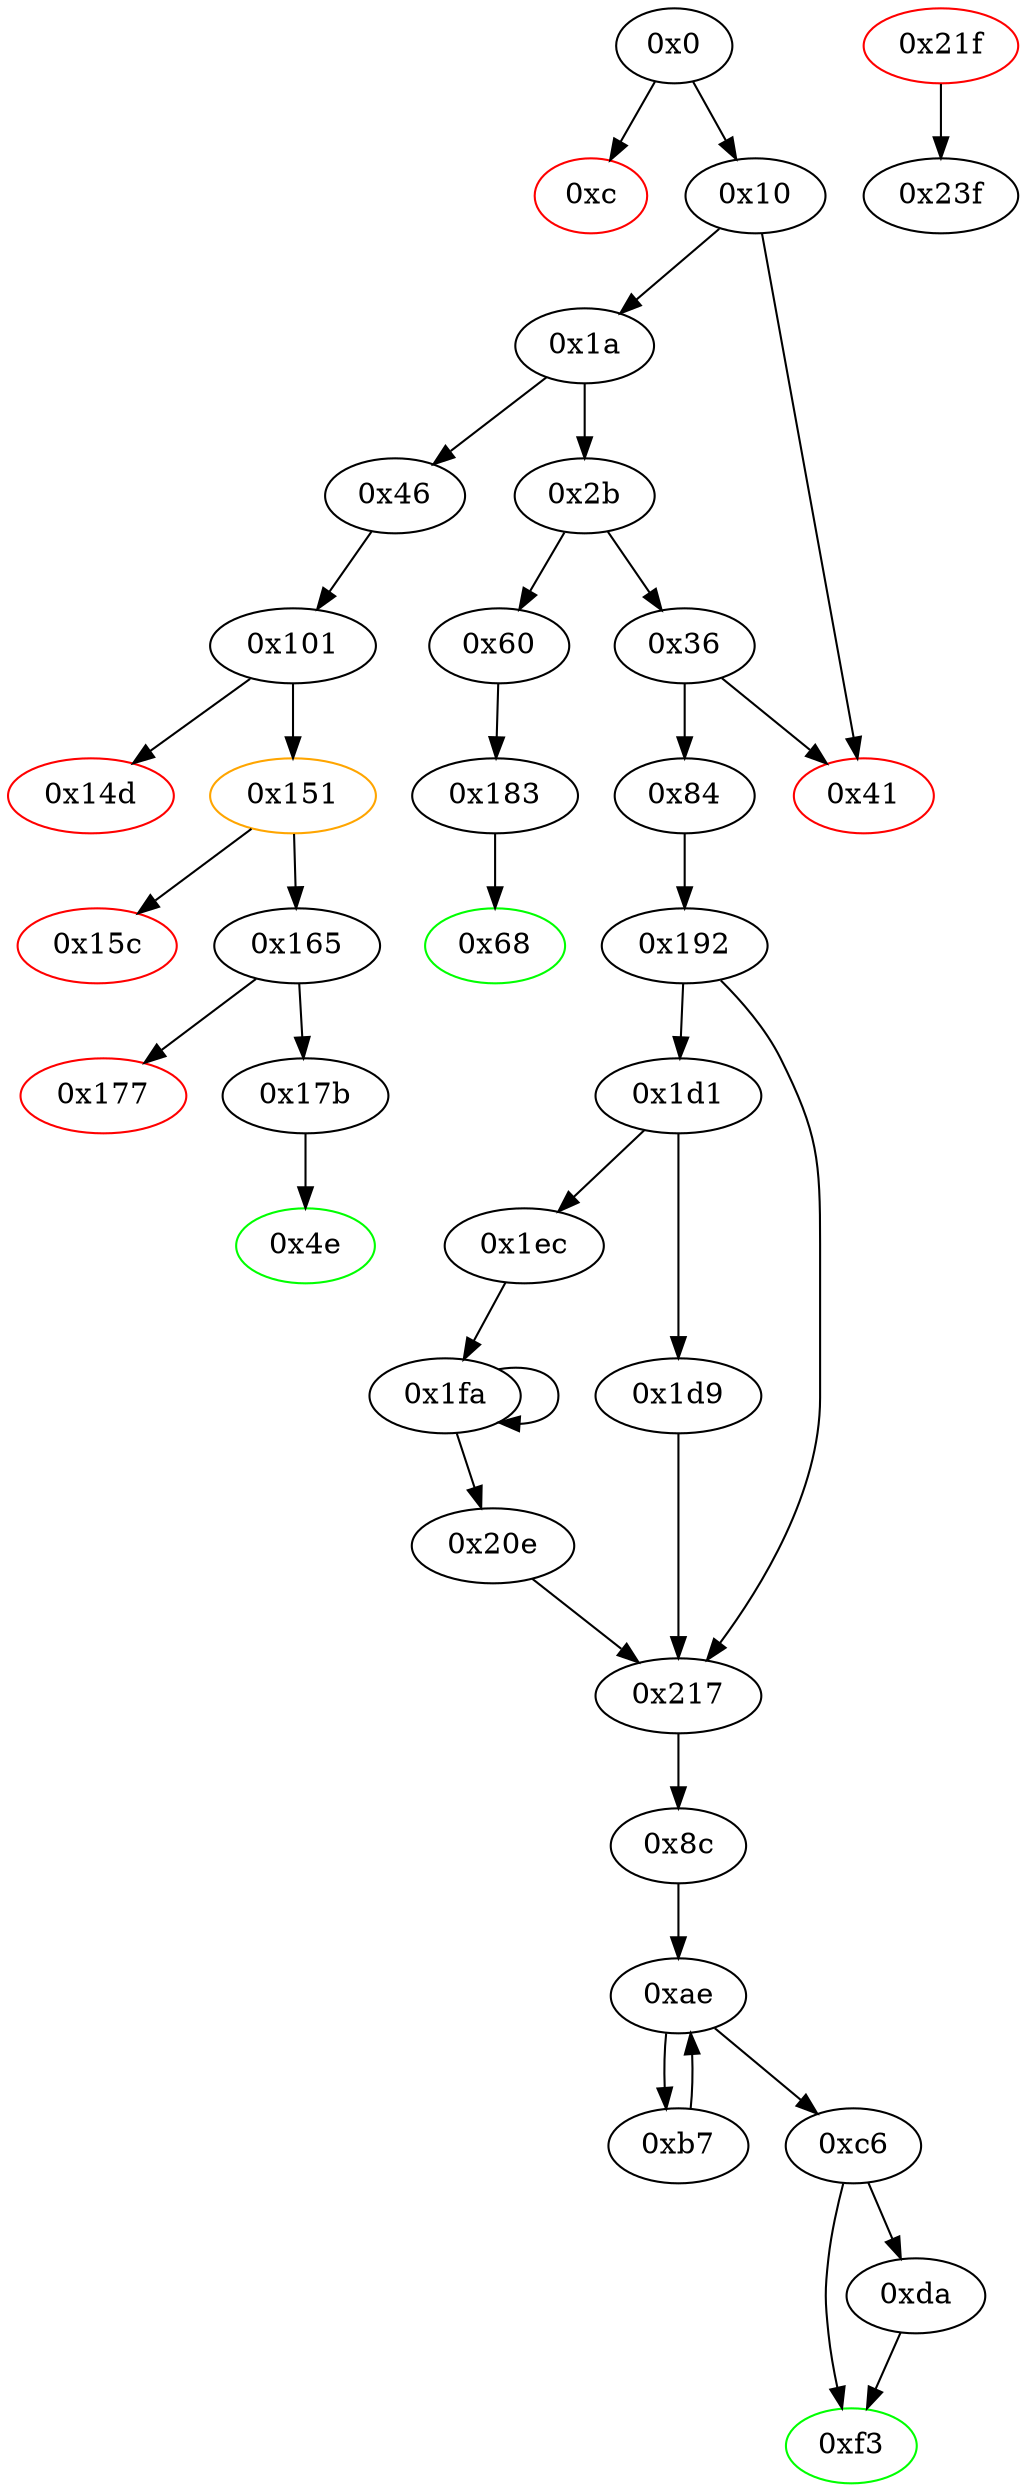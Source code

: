 digraph "" {
"0x0" [fillcolor=white, id="0x0", style=filled, tooltip="Block 0x0\n[0x0:0xb]\n---\nPredecessors: []\nSuccessors: [0xc, 0x10]\n---\n0x0 PUSH1 0x80\n0x2 PUSH1 0x40\n0x4 MSTORE\n0x5 CALLVALUE\n0x6 DUP1\n0x7 ISZERO\n0x8 PUSH2 0x10\n0xb JUMPI\n---\n0x0: V0 = 0x80\n0x2: V1 = 0x40\n0x4: M[0x40] = 0x80\n0x5: V2 = CALLVALUE\n0x7: V3 = ISZERO V2\n0x8: V4 = 0x10\n0xb: JUMPI 0x10 V3\n---\nEntry stack: []\nStack pops: 0\nStack additions: [V2]\nExit stack: [V2]\n\nDef sites:\n"];
"0x1ec" [fillcolor=white, id="0x1ec", style=filled, tooltip="Block 0x1ec\n[0x1ec:0x1f9]\n---\nPredecessors: [0x1d1]\nSuccessors: [0x1fa]\n---\n0x1ec JUMPDEST\n0x1ed DUP3\n0x1ee ADD\n0x1ef SWAP2\n0x1f0 SWAP1\n0x1f1 PUSH1 0x0\n0x1f3 MSTORE\n0x1f4 PUSH1 0x20\n0x1f6 PUSH1 0x0\n0x1f8 SHA3\n0x1f9 SWAP1\n---\n0x1ec: JUMPDEST \n0x1ee: V176 = ADD V163 V156\n0x1f1: V177 = 0x0\n0x1f3: M[0x0] = 0x1\n0x1f4: V178 = 0x20\n0x1f6: V179 = 0x0\n0x1f8: V180 = SHA3 0x0 0x20\n---\nEntry stack: [V13, 0x8c, V145, 0x1, V156, V163, 0x1, V156]\nStack pops: 3\nStack additions: [V176, V180, S2]\nExit stack: [V13, 0x8c, V145, 0x1, V156, V176, V180, V163]\n\nDef sites:\nV13: {0x1a.0x1f}\n0x8c: {0x84.0x85}\nV145: {0x192.0x19a}\n0x1: {0x192.0x193}\nV156: {0x192.0x1b1}\nV163: {0x192.0x1c8}\n0x1: {0x192.0x193}\nV156: {0x192.0x1b1}\n"];
"0x192" [fillcolor=white, id="0x192", style=filled, tooltip="Block 0x192\n[0x192:0x1d0]\n---\nPredecessors: [0x84]\nSuccessors: [0x1d1, 0x217]\n---\n0x192 JUMPDEST\n0x193 PUSH1 0x1\n0x195 DUP1\n0x196 SLOAD\n0x197 PUSH1 0x40\n0x199 DUP1\n0x19a MLOAD\n0x19b PUSH1 0x20\n0x19d PUSH1 0x2\n0x19f DUP5\n0x1a0 DUP7\n0x1a1 AND\n0x1a2 ISZERO\n0x1a3 PUSH2 0x100\n0x1a6 MUL\n0x1a7 PUSH1 0x0\n0x1a9 NOT\n0x1aa ADD\n0x1ab SWAP1\n0x1ac SWAP5\n0x1ad AND\n0x1ae SWAP4\n0x1af SWAP1\n0x1b0 SWAP4\n0x1b1 DIV\n0x1b2 PUSH1 0x1f\n0x1b4 DUP2\n0x1b5 ADD\n0x1b6 DUP5\n0x1b7 SWAP1\n0x1b8 DIV\n0x1b9 DUP5\n0x1ba MUL\n0x1bb DUP3\n0x1bc ADD\n0x1bd DUP5\n0x1be ADD\n0x1bf SWAP1\n0x1c0 SWAP3\n0x1c1 MSTORE\n0x1c2 DUP2\n0x1c3 DUP2\n0x1c4 MSTORE\n0x1c5 SWAP3\n0x1c6 SWAP2\n0x1c7 DUP4\n0x1c8 ADD\n0x1c9 DUP3\n0x1ca DUP3\n0x1cb DUP1\n0x1cc ISZERO\n0x1cd PUSH2 0x217\n0x1d0 JUMPI\n---\n0x192: JUMPDEST \n0x193: V142 = 0x1\n0x196: V143 = S[0x1]\n0x197: V144 = 0x40\n0x19a: V145 = M[0x40]\n0x19b: V146 = 0x20\n0x19d: V147 = 0x2\n0x1a1: V148 = AND 0x1 V143\n0x1a2: V149 = ISZERO V148\n0x1a3: V150 = 0x100\n0x1a6: V151 = MUL 0x100 V149\n0x1a7: V152 = 0x0\n0x1a9: V153 = NOT 0x0\n0x1aa: V154 = ADD 0xffffffffffffffffffffffffffffffffffffffffffffffffffffffffffffffff V151\n0x1ad: V155 = AND V143 V154\n0x1b1: V156 = DIV V155 0x2\n0x1b2: V157 = 0x1f\n0x1b5: V158 = ADD V156 0x1f\n0x1b8: V159 = DIV V158 0x20\n0x1ba: V160 = MUL 0x20 V159\n0x1bc: V161 = ADD V145 V160\n0x1be: V162 = ADD 0x20 V161\n0x1c1: M[0x40] = V162\n0x1c4: M[V145] = V156\n0x1c8: V163 = ADD V145 0x20\n0x1cc: V164 = ISZERO V156\n0x1cd: V165 = 0x217\n0x1d0: JUMPI 0x217 V164\n---\nEntry stack: [V13, 0x8c]\nStack pops: 0\nStack additions: [V145, 0x1, V156, V163, 0x1, V156]\nExit stack: [V13, 0x8c, V145, 0x1, V156, V163, 0x1, V156]\n\nDef sites:\nV13: {0x1a.0x1f}\n0x8c: {0x84.0x85}\n"];
"0x23f" [fillcolor=white, id="0x23f", style=filled, tooltip="Block 0x23f\n[0x23f:0x262]\n---\nPredecessors: [0x21f]\nSuccessors: []\n---\n0x23f DUP2\n0x240 MISSING 0xdd\n0x241 MISSING 0xbd\n0x242 PUSH32 0x751d6272b3670029\n---\n0x240: MISSING 0xdd\n0x241: MISSING 0xbd\n0x242: V196 = 0x751d6272b3670029\n---\nEntry stack: []\nStack pops: 3\nStack additions: [0x751d6272b3670029]\nExit stack: []\n\nDef sites:\n"];
"0x15c" [color=red, fillcolor=white, id="0x15c", style=filled, tooltip="Block 0x15c\n[0x15c:0x164]\n---\nPredecessors: [0x151]\nSuccessors: []\n---\n0x15c RETURNDATASIZE\n0x15d PUSH1 0x0\n0x15f DUP1\n0x160 RETURNDATACOPY\n0x161 RETURNDATASIZE\n0x162 PUSH1 0x0\n0x164 REVERT\n---\n0x15c: V121 = RETURNDATASIZE\n0x15d: V122 = 0x0\n0x160: RETURNDATACOPY 0x0 0x0 V121\n0x161: V123 = RETURNDATASIZE\n0x162: V124 = 0x0\n0x164: REVERT 0x0 V123\n---\nEntry stack: [V13, 0x4e, 0x0, V104, V104, 0x70a08231, V107, V118]\nStack pops: 0\nStack additions: []\nExit stack: [V13, 0x4e, 0x0, V104, V104, 0x70a08231, V107, V118]\n\nDef sites:\nV13: {0x1a.0x1f}\n0x4e: {0x46.0x47}\n0x0: {0x101.0x102}\nV104: {0x101.0x129}\nV104: {0x101.0x129}\n0x70a08231: {0x101.0x12d}\nV107: {0x101.0x137}\nV118: {0x151.0x155}\n"];
"0x21f" [color=red, fillcolor=white, id="0x21f", style=filled, tooltip="Block 0x21f\n[0x21f:0x23e]\n---\nPredecessors: []\nSuccessors: [0x23f]\n---\n0x21f INVALID\n0x220 LOG1\n0x221 PUSH6 0x627a7a723058\n0x228 SHA3\n0x229 MISSING 0x1e\n0x22a DUP10\n0x22b RETURN\n0x22c MISSING 0x49\n0x22d PUSH11 0xcdc56075b83653dd35f625\n0x239 MISSING 0xf7\n0x23a MISSING 0x48\n0x23b PUSH2 0xfd82\n0x23e JUMPI\n---\n0x21f: INVALID \n0x220: LOG S0 S1 S2\n0x221: V192 = 0x627a7a723058\n0x228: V193 = SHA3 0x627a7a723058 S3\n0x229: MISSING 0x1e\n0x22b: RETURN S9 S0\n0x22c: MISSING 0x49\n0x22d: V194 = 0xcdc56075b83653dd35f625\n0x239: MISSING 0xf7\n0x23a: MISSING 0x48\n0x23b: V195 = 0xfd82\n0x23e: THROWI S0\n---\nEntry stack: []\nStack pops: 0\nStack additions: [V193, S1, S2, S3, S4, S5, S6, S7, S8, S9, 0xcdc56075b83653dd35f625]\nExit stack: []\n\nDef sites:\n"];
"0xf3" [color=green, fillcolor=white, id="0xf3", style=filled, tooltip="Block 0xf3\n[0xf3:0x100]\n---\nPredecessors: [0xc6, 0xda]\nSuccessors: []\n---\n0xf3 JUMPDEST\n0xf4 POP\n0xf5 SWAP3\n0xf6 POP\n0xf7 POP\n0xf8 POP\n0xf9 PUSH1 0x40\n0xfb MLOAD\n0xfc DUP1\n0xfd SWAP2\n0xfe SUB\n0xff SWAP1\n0x100 RETURN\n---\n0xf3: JUMPDEST \n0xf9: V83 = 0x40\n0xfb: V84 = M[0x40]\n0xfe: V85 = SUB S1 V84\n0x100: RETURN V84 V85\n---\nEntry stack: [V13, 0x8c, V145, V49, V49, S1, V68]\nStack pops: 5\nStack additions: []\nExit stack: [V13, 0x8c]\n\nDef sites:\nV13: {0x1a.0x1f}\n0x8c: {0x84.0x85}\nV145: {0x192.0x19a}\nV49: {0x8c.0x90}\nV49: {0x8c.0x90}\nS1: {0xda.0xf0, 0xc6.0xcf}\nV68: {0xc6.0xd3}\n"];
"0xc" [color=red, fillcolor=white, id="0xc", style=filled, tooltip="Block 0xc\n[0xc:0xf]\n---\nPredecessors: [0x0]\nSuccessors: []\n---\n0xc PUSH1 0x0\n0xe DUP1\n0xf REVERT\n---\n0xc: V5 = 0x0\n0xf: REVERT 0x0 0x0\n---\nEntry stack: [V2]\nStack pops: 0\nStack additions: []\nExit stack: [V2]\n\nDef sites:\nV2: {0x0.0x5}\n"];
"0x1d9" [fillcolor=white, id="0x1d9", style=filled, tooltip="Block 0x1d9\n[0x1d9:0x1eb]\n---\nPredecessors: [0x1d1]\nSuccessors: [0x217]\n---\n0x1d9 PUSH2 0x100\n0x1dc DUP1\n0x1dd DUP4\n0x1de SLOAD\n0x1df DIV\n0x1e0 MUL\n0x1e1 DUP4\n0x1e2 MSTORE\n0x1e3 SWAP2\n0x1e4 PUSH1 0x20\n0x1e6 ADD\n0x1e7 SWAP2\n0x1e8 PUSH2 0x217\n0x1eb JUMP\n---\n0x1d9: V169 = 0x100\n0x1de: V170 = S[0x1]\n0x1df: V171 = DIV V170 0x100\n0x1e0: V172 = MUL V171 0x100\n0x1e2: M[V163] = V172\n0x1e4: V173 = 0x20\n0x1e6: V174 = ADD 0x20 V163\n0x1e8: V175 = 0x217\n0x1eb: JUMP 0x217\n---\nEntry stack: [V13, 0x8c, V145, 0x1, V156, V163, 0x1, V156]\nStack pops: 3\nStack additions: [V174, S1, S0]\nExit stack: [V13, 0x8c, V145, 0x1, V156, V174, 0x1, V156]\n\nDef sites:\nV13: {0x1a.0x1f}\n0x8c: {0x84.0x85}\nV145: {0x192.0x19a}\n0x1: {0x192.0x193}\nV156: {0x192.0x1b1}\nV163: {0x192.0x1c8}\n0x1: {0x192.0x193}\nV156: {0x192.0x1b1}\n"];
"0xb7" [fillcolor=white, id="0xb7", style=filled, tooltip="Block 0xb7\n[0xb7:0xc5]\n---\nPredecessors: [0xae]\nSuccessors: [0xae]\n---\n0xb7 DUP2\n0xb8 DUP2\n0xb9 ADD\n0xba MLOAD\n0xbb DUP4\n0xbc DUP3\n0xbd ADD\n0xbe MSTORE\n0xbf PUSH1 0x20\n0xc1 ADD\n0xc2 PUSH2 0xae\n0xc5 JUMP\n---\n0xb9: V60 = ADD S0 V55\n0xba: V61 = M[V60]\n0xbd: V62 = ADD S0 V54\n0xbe: M[V62] = V61\n0xbf: V63 = 0x20\n0xc1: V64 = ADD 0x20 S0\n0xc2: V65 = 0xae\n0xc5: JUMP 0xae\n---\nEntry stack: [V13, 0x8c, V145, V49, V49, V54, V55, V53, V53, V54, V55, S0]\nStack pops: 3\nStack additions: [S2, S1, V64]\nExit stack: [V13, 0x8c, V145, V49, V49, V54, V55, V53, V53, V54, V55, V64]\n\nDef sites:\nV13: {0x1a.0x1f}\n0x8c: {0x84.0x85}\nV145: {0x192.0x19a}\nV49: {0x8c.0x90}\nV49: {0x8c.0x90}\nV54: {0x8c.0xa4}\nV55: {0x8c.0xa7}\nV53: {0x8c.0x9d}\nV53: {0x8c.0x9d}\nV54: {0x8c.0xa4}\nV55: {0x8c.0xa7}\nS0: {0x8c.0xac, 0xb7.0xc1}\n"];
"0x1a" [fillcolor=white, id="0x1a", style=filled, tooltip="Block 0x1a\n[0x1a:0x2a]\n---\nPredecessors: [0x10]\nSuccessors: [0x2b, 0x46]\n---\n0x1a PUSH1 0x0\n0x1c CALLDATALOAD\n0x1d PUSH1 0xe0\n0x1f SHR\n0x20 DUP1\n0x21 PUSH4 0x12065fe0\n0x26 EQ\n0x27 PUSH2 0x46\n0x2a JUMPI\n---\n0x1a: V10 = 0x0\n0x1c: V11 = CALLDATALOAD 0x0\n0x1d: V12 = 0xe0\n0x1f: V13 = SHR 0xe0 V11\n0x21: V14 = 0x12065fe0\n0x26: V15 = EQ 0x12065fe0 V13\n0x27: V16 = 0x46\n0x2a: JUMPI 0x46 V15\n---\nEntry stack: []\nStack pops: 0\nStack additions: [V13]\nExit stack: [V13]\n\nDef sites:\n"];
"0xc6" [fillcolor=white, id="0xc6", style=filled, tooltip="Block 0xc6\n[0xc6:0xd9]\n---\nPredecessors: [0xae]\nSuccessors: [0xda, 0xf3]\n---\n0xc6 JUMPDEST\n0xc7 POP\n0xc8 POP\n0xc9 POP\n0xca POP\n0xcb SWAP1\n0xcc POP\n0xcd SWAP1\n0xce DUP2\n0xcf ADD\n0xd0 SWAP1\n0xd1 PUSH1 0x1f\n0xd3 AND\n0xd4 DUP1\n0xd5 ISZERO\n0xd6 PUSH2 0xf3\n0xd9 JUMPI\n---\n0xc6: JUMPDEST \n0xcf: V66 = ADD V53 V54\n0xd1: V67 = 0x1f\n0xd3: V68 = AND 0x1f V53\n0xd5: V69 = ISZERO V68\n0xd6: V70 = 0xf3\n0xd9: JUMPI 0xf3 V69\n---\nEntry stack: [V13, 0x8c, V145, V49, V49, V54, V55, V53, V53, V54, V55, S0]\nStack pops: 7\nStack additions: [V66, V68]\nExit stack: [V13, 0x8c, V145, V49, V49, V66, V68]\n\nDef sites:\nV13: {0x1a.0x1f}\n0x8c: {0x84.0x85}\nV145: {0x192.0x19a}\nV49: {0x8c.0x90}\nV49: {0x8c.0x90}\nV54: {0x8c.0xa4}\nV55: {0x8c.0xa7}\nV53: {0x8c.0x9d}\nV53: {0x8c.0x9d}\nV54: {0x8c.0xa4}\nV55: {0x8c.0xa7}\nS0: {0x8c.0xac, 0xb7.0xc1}\n"];
"0x1fa" [fillcolor=white, id="0x1fa", style=filled, tooltip="Block 0x1fa\n[0x1fa:0x20d]\n---\nPredecessors: [0x1ec, 0x1fa]\nSuccessors: [0x1fa, 0x20e]\n---\n0x1fa JUMPDEST\n0x1fb DUP2\n0x1fc SLOAD\n0x1fd DUP2\n0x1fe MSTORE\n0x1ff SWAP1\n0x200 PUSH1 0x1\n0x202 ADD\n0x203 SWAP1\n0x204 PUSH1 0x20\n0x206 ADD\n0x207 DUP1\n0x208 DUP4\n0x209 GT\n0x20a PUSH2 0x1fa\n0x20d JUMPI\n---\n0x1fa: JUMPDEST \n0x1fc: V181 = S[S1]\n0x1fe: M[S0] = V181\n0x200: V182 = 0x1\n0x202: V183 = ADD 0x1 S1\n0x204: V184 = 0x20\n0x206: V185 = ADD 0x20 S0\n0x209: V186 = GT V176 V185\n0x20a: V187 = 0x1fa\n0x20d: JUMPI 0x1fa V186\n---\nEntry stack: [V13, 0x8c, V145, 0x1, V156, V176, S1, S0]\nStack pops: 3\nStack additions: [S2, V183, V185]\nExit stack: [V13, 0x8c, V145, 0x1, V156, V176, V183, V185]\n\nDef sites:\nV13: {0x1a.0x1f}\n0x8c: {0x84.0x85}\nV145: {0x192.0x19a}\n0x1: {0x192.0x193}\nV156: {0x192.0x1b1}\nV176: {0x1ec.0x1ee}\nS1: {0x1fa.0x202, 0x1ec.0x1f8}\nS0: {0x1fa.0x206, 0x192.0x1c8}\n"];
"0x177" [color=red, fillcolor=white, id="0x177", style=filled, tooltip="Block 0x177\n[0x177:0x17a]\n---\nPredecessors: [0x165]\nSuccessors: []\n---\n0x177 PUSH1 0x0\n0x179 DUP1\n0x17a REVERT\n---\n0x177: V132 = 0x0\n0x17a: REVERT 0x0 0x0\n---\nEntry stack: [V13, 0x4e, 0x0, V104, V126, V127]\nStack pops: 0\nStack additions: []\nExit stack: [V13, 0x4e, 0x0, V104, V126, V127]\n\nDef sites:\nV13: {0x1a.0x1f}\n0x4e: {0x46.0x47}\n0x0: {0x101.0x102}\nV104: {0x101.0x129}\nV126: {0x165.0x16c}\nV127: {0x165.0x16d}\n"];
"0x17b" [fillcolor=white, id="0x17b", style=filled, tooltip="Block 0x17b\n[0x17b:0x182]\n---\nPredecessors: [0x165]\nSuccessors: [0x4e]\n---\n0x17b JUMPDEST\n0x17c POP\n0x17d MLOAD\n0x17e SWAP2\n0x17f POP\n0x180 POP\n0x181 SWAP1\n0x182 JUMP\n---\n0x17b: JUMPDEST \n0x17d: V133 = M[V126]\n0x182: JUMP 0x4e\n---\nEntry stack: [V13, 0x4e, 0x0, V104, V126, V127]\nStack pops: 5\nStack additions: [V133]\nExit stack: [V13, V133]\n\nDef sites:\nV13: {0x1a.0x1f}\n0x4e: {0x46.0x47}\n0x0: {0x101.0x102}\nV104: {0x101.0x129}\nV126: {0x165.0x16c}\nV127: {0x165.0x16d}\n"];
"0x8c" [fillcolor=white, id="0x8c", style=filled, tooltip="Block 0x8c\n[0x8c:0xad]\n---\nPredecessors: [0x217]\nSuccessors: [0xae]\n---\n0x8c JUMPDEST\n0x8d PUSH1 0x40\n0x8f DUP1\n0x90 MLOAD\n0x91 PUSH1 0x20\n0x93 DUP1\n0x94 DUP3\n0x95 MSTORE\n0x96 DUP4\n0x97 MLOAD\n0x98 DUP2\n0x99 DUP4\n0x9a ADD\n0x9b MSTORE\n0x9c DUP4\n0x9d MLOAD\n0x9e SWAP2\n0x9f SWAP3\n0xa0 DUP4\n0xa1 SWAP3\n0xa2 SWAP1\n0xa3 DUP4\n0xa4 ADD\n0xa5 SWAP2\n0xa6 DUP6\n0xa7 ADD\n0xa8 SWAP1\n0xa9 DUP1\n0xaa DUP4\n0xab DUP4\n0xac PUSH1 0x0\n---\n0x8c: JUMPDEST \n0x8d: V48 = 0x40\n0x90: V49 = M[0x40]\n0x91: V50 = 0x20\n0x95: M[V49] = 0x20\n0x97: V51 = M[V145]\n0x9a: V52 = ADD V49 0x20\n0x9b: M[V52] = V51\n0x9d: V53 = M[V145]\n0xa4: V54 = ADD V49 0x40\n0xa7: V55 = ADD V145 0x20\n0xac: V56 = 0x0\n---\nEntry stack: [V13, 0x8c, V145]\nStack pops: 1\nStack additions: [S0, V49, V49, V54, V55, V53, V53, V54, V55, 0x0]\nExit stack: [V13, 0x8c, V145, V49, V49, V54, V55, V53, V53, V54, V55, 0x0]\n\nDef sites:\nV13: {0x1a.0x1f}\n0x8c: {0x84.0x85}\nV145: {0x192.0x19a}\n"];
"0x4e" [color=green, fillcolor=white, id="0x4e", style=filled, tooltip="Block 0x4e\n[0x4e:0x5f]\n---\nPredecessors: [0x17b]\nSuccessors: []\n---\n0x4e JUMPDEST\n0x4f PUSH1 0x40\n0x51 DUP1\n0x52 MLOAD\n0x53 SWAP2\n0x54 DUP3\n0x55 MSTORE\n0x56 MLOAD\n0x57 SWAP1\n0x58 DUP2\n0x59 SWAP1\n0x5a SUB\n0x5b PUSH1 0x20\n0x5d ADD\n0x5e SWAP1\n0x5f RETURN\n---\n0x4e: JUMPDEST \n0x4f: V26 = 0x40\n0x52: V27 = M[0x40]\n0x55: M[V27] = V133\n0x56: V28 = M[0x40]\n0x5a: V29 = SUB V27 V28\n0x5b: V30 = 0x20\n0x5d: V31 = ADD 0x20 V29\n0x5f: RETURN V28 V31\n---\nEntry stack: [V13, V133]\nStack pops: 1\nStack additions: []\nExit stack: [V13]\n\nDef sites:\nV13: {0x1a.0x1f}\nV133: {0x17b.0x17d}\n"];
"0xda" [fillcolor=white, id="0xda", style=filled, tooltip="Block 0xda\n[0xda:0xf2]\n---\nPredecessors: [0xc6]\nSuccessors: [0xf3]\n---\n0xda DUP1\n0xdb DUP3\n0xdc SUB\n0xdd DUP1\n0xde MLOAD\n0xdf PUSH1 0x1\n0xe1 DUP4\n0xe2 PUSH1 0x20\n0xe4 SUB\n0xe5 PUSH2 0x100\n0xe8 EXP\n0xe9 SUB\n0xea NOT\n0xeb AND\n0xec DUP2\n0xed MSTORE\n0xee PUSH1 0x20\n0xf0 ADD\n0xf1 SWAP2\n0xf2 POP\n---\n0xdc: V71 = SUB V66 V68\n0xde: V72 = M[V71]\n0xdf: V73 = 0x1\n0xe2: V74 = 0x20\n0xe4: V75 = SUB 0x20 V68\n0xe5: V76 = 0x100\n0xe8: V77 = EXP 0x100 V75\n0xe9: V78 = SUB V77 0x1\n0xea: V79 = NOT V78\n0xeb: V80 = AND V79 V72\n0xed: M[V71] = V80\n0xee: V81 = 0x20\n0xf0: V82 = ADD 0x20 V71\n---\nEntry stack: [V13, 0x8c, V145, V49, V49, V66, V68]\nStack pops: 2\nStack additions: [V82, S0]\nExit stack: [V13, 0x8c, V145, V49, V49, V82, V68]\n\nDef sites:\nV13: {0x1a.0x1f}\n0x8c: {0x84.0x85}\nV145: {0x192.0x19a}\nV49: {0x8c.0x90}\nV49: {0x8c.0x90}\nV66: {0xc6.0xcf}\nV68: {0xc6.0xd3}\n"];
"0x10" [fillcolor=white, id="0x10", style=filled, tooltip="Block 0x10\n[0x10:0x19]\n---\nPredecessors: [0x0]\nSuccessors: [0x1a, 0x41]\n---\n0x10 JUMPDEST\n0x11 POP\n0x12 PUSH1 0x4\n0x14 CALLDATASIZE\n0x15 LT\n0x16 PUSH2 0x41\n0x19 JUMPI\n---\n0x10: JUMPDEST \n0x12: V6 = 0x4\n0x14: V7 = CALLDATASIZE\n0x15: V8 = LT V7 0x4\n0x16: V9 = 0x41\n0x19: JUMPI 0x41 V8\n---\nEntry stack: [V2]\nStack pops: 1\nStack additions: []\nExit stack: []\n\nDef sites:\nV2: {0x0.0x5}\n"];
"0xae" [fillcolor=white, id="0xae", style=filled, tooltip="Block 0xae\n[0xae:0xb6]\n---\nPredecessors: [0x8c, 0xb7]\nSuccessors: [0xb7, 0xc6]\n---\n0xae JUMPDEST\n0xaf DUP4\n0xb0 DUP2\n0xb1 LT\n0xb2 ISZERO\n0xb3 PUSH2 0xc6\n0xb6 JUMPI\n---\n0xae: JUMPDEST \n0xb1: V57 = LT S0 V53\n0xb2: V58 = ISZERO V57\n0xb3: V59 = 0xc6\n0xb6: JUMPI 0xc6 V58\n---\nEntry stack: [V13, 0x8c, V145, V49, V49, V54, V55, V53, V53, V54, V55, S0]\nStack pops: 4\nStack additions: [S3, S2, S1, S0]\nExit stack: [V13, 0x8c, V145, V49, V49, V54, V55, V53, V53, V54, V55, S0]\n\nDef sites:\nV13: {0x1a.0x1f}\n0x8c: {0x84.0x85}\nV145: {0x192.0x19a}\nV49: {0x8c.0x90}\nV49: {0x8c.0x90}\nV54: {0x8c.0xa4}\nV55: {0x8c.0xa7}\nV53: {0x8c.0x9d}\nV53: {0x8c.0x9d}\nV54: {0x8c.0xa4}\nV55: {0x8c.0xa7}\nS0: {0x8c.0xac, 0xb7.0xc1}\n"];
"0x68" [color=green, fillcolor=white, id="0x68", style=filled, tooltip="Block 0x68\n[0x68:0x83]\n---\nPredecessors: [0x183]\nSuccessors: []\n---\n0x68 JUMPDEST\n0x69 PUSH1 0x40\n0x6b DUP1\n0x6c MLOAD\n0x6d PUSH1 0x1\n0x6f PUSH1 0x1\n0x71 PUSH1 0xa0\n0x73 SHL\n0x74 SUB\n0x75 SWAP1\n0x76 SWAP3\n0x77 AND\n0x78 DUP3\n0x79 MSTORE\n0x7a MLOAD\n0x7b SWAP1\n0x7c DUP2\n0x7d SWAP1\n0x7e SUB\n0x7f PUSH1 0x20\n0x81 ADD\n0x82 SWAP1\n0x83 RETURN\n---\n0x68: JUMPDEST \n0x69: V34 = 0x40\n0x6c: V35 = M[0x40]\n0x6d: V36 = 0x1\n0x6f: V37 = 0x1\n0x71: V38 = 0xa0\n0x73: V39 = SHL 0xa0 0x1\n0x74: V40 = SUB 0x10000000000000000000000000000000000000000 0x1\n0x77: V41 = AND V141 0xffffffffffffffffffffffffffffffffffffffff\n0x79: M[V35] = V41\n0x7a: V42 = M[0x40]\n0x7e: V43 = SUB V35 V42\n0x7f: V44 = 0x20\n0x81: V45 = ADD 0x20 V43\n0x83: RETURN V42 V45\n---\nEntry stack: [V13, 0x68, V141]\nStack pops: 1\nStack additions: []\nExit stack: [V13, 0x68]\n\nDef sites:\nV13: {0x1a.0x1f}\n0x68: {0x60.0x61}\nV141: {0x183.0x18f}\n"];
"0x1d1" [fillcolor=white, id="0x1d1", style=filled, tooltip="Block 0x1d1\n[0x1d1:0x1d8]\n---\nPredecessors: [0x192]\nSuccessors: [0x1d9, 0x1ec]\n---\n0x1d1 DUP1\n0x1d2 PUSH1 0x1f\n0x1d4 LT\n0x1d5 PUSH2 0x1ec\n0x1d8 JUMPI\n---\n0x1d2: V166 = 0x1f\n0x1d4: V167 = LT 0x1f V156\n0x1d5: V168 = 0x1ec\n0x1d8: JUMPI 0x1ec V167\n---\nEntry stack: [V13, 0x8c, V145, 0x1, V156, V163, 0x1, V156]\nStack pops: 1\nStack additions: [S0]\nExit stack: [V13, 0x8c, V145, 0x1, V156, V163, 0x1, V156]\n\nDef sites:\nV13: {0x1a.0x1f}\n0x8c: {0x84.0x85}\nV145: {0x192.0x19a}\n0x1: {0x192.0x193}\nV156: {0x192.0x1b1}\nV163: {0x192.0x1c8}\n0x1: {0x192.0x193}\nV156: {0x192.0x1b1}\n"];
"0x165" [fillcolor=white, id="0x165", style=filled, tooltip="Block 0x165\n[0x165:0x176]\n---\nPredecessors: [0x151]\nSuccessors: [0x177, 0x17b]\n---\n0x165 JUMPDEST\n0x166 POP\n0x167 POP\n0x168 POP\n0x169 POP\n0x16a PUSH1 0x40\n0x16c MLOAD\n0x16d RETURNDATASIZE\n0x16e PUSH1 0x20\n0x170 DUP2\n0x171 LT\n0x172 ISZERO\n0x173 PUSH2 0x17b\n0x176 JUMPI\n---\n0x165: JUMPDEST \n0x16a: V125 = 0x40\n0x16c: V126 = M[0x40]\n0x16d: V127 = RETURNDATASIZE\n0x16e: V128 = 0x20\n0x171: V129 = LT V127 0x20\n0x172: V130 = ISZERO V129\n0x173: V131 = 0x17b\n0x176: JUMPI 0x17b V130\n---\nEntry stack: [V13, 0x4e, 0x0, V104, V104, 0x70a08231, V107, V118]\nStack pops: 4\nStack additions: [V126, V127]\nExit stack: [V13, 0x4e, 0x0, V104, V126, V127]\n\nDef sites:\nV13: {0x1a.0x1f}\n0x4e: {0x46.0x47}\n0x0: {0x101.0x102}\nV104: {0x101.0x129}\nV104: {0x101.0x129}\n0x70a08231: {0x101.0x12d}\nV107: {0x101.0x137}\nV118: {0x151.0x155}\n"];
"0x2b" [fillcolor=white, id="0x2b", style=filled, tooltip="Block 0x2b\n[0x2b:0x35]\n---\nPredecessors: [0x1a]\nSuccessors: [0x36, 0x60]\n---\n0x2b DUP1\n0x2c PUSH4 0x6e32a795\n0x31 EQ\n0x32 PUSH2 0x60\n0x35 JUMPI\n---\n0x2c: V17 = 0x6e32a795\n0x31: V18 = EQ 0x6e32a795 V13\n0x32: V19 = 0x60\n0x35: JUMPI 0x60 V18\n---\nEntry stack: [V13]\nStack pops: 1\nStack additions: [S0]\nExit stack: [V13]\n\nDef sites:\nV13: {0x1a.0x1f}\n"];
"0x41" [color=red, fillcolor=white, id="0x41", style=filled, tooltip="Block 0x41\n[0x41:0x45]\n---\nPredecessors: [0x10, 0x36]\nSuccessors: []\n---\n0x41 JUMPDEST\n0x42 PUSH1 0x0\n0x44 DUP1\n0x45 REVERT\n---\n0x41: JUMPDEST \n0x42: V23 = 0x0\n0x45: REVERT 0x0 0x0\n---\nEntry stack: [V13]\nStack pops: 0\nStack additions: []\nExit stack: [V13]\n\nDef sites:\nV13: {0x1a.0x1f}\n"];
"0x14d" [color=red, fillcolor=white, id="0x14d", style=filled, tooltip="Block 0x14d\n[0x14d:0x150]\n---\nPredecessors: [0x101]\nSuccessors: []\n---\n0x14d PUSH1 0x0\n0x14f DUP1\n0x150 REVERT\n---\n0x14d: V115 = 0x0\n0x150: REVERT 0x0 0x0\n---\nEntry stack: [V13, 0x4e, 0x0, V104, V104, 0x70a08231, V107, 0x20, V98, V110, V98, V104, V112]\nStack pops: 0\nStack additions: []\nExit stack: [V13, 0x4e, 0x0, V104, V104, 0x70a08231, V107, 0x20, V98, V110, V98, V104, V112]\n\nDef sites:\nV13: {0x1a.0x1f}\n0x4e: {0x46.0x47}\n0x0: {0x101.0x102}\nV104: {0x101.0x129}\nV104: {0x101.0x129}\n0x70a08231: {0x101.0x12d}\nV107: {0x101.0x137}\n0x20: {0x101.0x139}\nV98: {0x101.0x11e}\nV110: {0x101.0x141}\nV98: {0x101.0x11e}\nV104: {0x101.0x129}\nV112: {0x101.0x146}\n"];
"0x46" [fillcolor=white, id="0x46", style=filled, tooltip="Block 0x46\n[0x46:0x4d]\n---\nPredecessors: [0x1a]\nSuccessors: [0x101]\n---\n0x46 JUMPDEST\n0x47 PUSH2 0x4e\n0x4a PUSH2 0x101\n0x4d JUMP\n---\n0x46: JUMPDEST \n0x47: V24 = 0x4e\n0x4a: V25 = 0x101\n0x4d: JUMP 0x101\n---\nEntry stack: [V13]\nStack pops: 0\nStack additions: [0x4e]\nExit stack: [V13, 0x4e]\n\nDef sites:\nV13: {0x1a.0x1f}\n"];
"0x101" [fillcolor=white, id="0x101", style=filled, tooltip="Block 0x101\n[0x101:0x14c]\n---\nPredecessors: [0x46]\nSuccessors: [0x14d, 0x151]\n---\n0x101 JUMPDEST\n0x102 PUSH1 0x0\n0x104 DUP1\n0x105 SLOAD\n0x106 PUSH1 0x40\n0x108 DUP1\n0x109 MLOAD\n0x10a PUSH1 0x1\n0x10c PUSH1 0xe0\n0x10e SHL\n0x10f PUSH4 0x70a08231\n0x114 MUL\n0x115 DUP2\n0x116 MSTORE\n0x117 ADDRESS\n0x118 PUSH1 0x4\n0x11a DUP3\n0x11b ADD\n0x11c MSTORE\n0x11d SWAP1\n0x11e MLOAD\n0x11f PUSH1 0x1\n0x121 PUSH1 0x1\n0x123 PUSH1 0xa0\n0x125 SHL\n0x126 SUB\n0x127 SWAP1\n0x128 SWAP3\n0x129 AND\n0x12a SWAP2\n0x12b DUP3\n0x12c SWAP2\n0x12d PUSH4 0x70a08231\n0x132 SWAP2\n0x133 PUSH1 0x24\n0x135 DUP1\n0x136 DUP4\n0x137 ADD\n0x138 SWAP3\n0x139 PUSH1 0x20\n0x13b SWAP3\n0x13c SWAP2\n0x13d SWAP1\n0x13e DUP3\n0x13f SWAP1\n0x140 SUB\n0x141 ADD\n0x142 DUP2\n0x143 DUP7\n0x144 DUP1\n0x145 EXTCODESIZE\n0x146 ISZERO\n0x147 DUP1\n0x148 ISZERO\n0x149 PUSH2 0x151\n0x14c JUMPI\n---\n0x101: JUMPDEST \n0x102: V86 = 0x0\n0x105: V87 = S[0x0]\n0x106: V88 = 0x40\n0x109: V89 = M[0x40]\n0x10a: V90 = 0x1\n0x10c: V91 = 0xe0\n0x10e: V92 = SHL 0xe0 0x1\n0x10f: V93 = 0x70a08231\n0x114: V94 = MUL 0x70a08231 0x100000000000000000000000000000000000000000000000000000000\n0x116: M[V89] = 0x70a0823100000000000000000000000000000000000000000000000000000000\n0x117: V95 = ADDRESS\n0x118: V96 = 0x4\n0x11b: V97 = ADD V89 0x4\n0x11c: M[V97] = V95\n0x11e: V98 = M[0x40]\n0x11f: V99 = 0x1\n0x121: V100 = 0x1\n0x123: V101 = 0xa0\n0x125: V102 = SHL 0xa0 0x1\n0x126: V103 = SUB 0x10000000000000000000000000000000000000000 0x1\n0x129: V104 = AND V87 0xffffffffffffffffffffffffffffffffffffffff\n0x12d: V105 = 0x70a08231\n0x133: V106 = 0x24\n0x137: V107 = ADD V89 0x24\n0x139: V108 = 0x20\n0x140: V109 = SUB V89 V98\n0x141: V110 = ADD V109 0x24\n0x145: V111 = EXTCODESIZE V104\n0x146: V112 = ISZERO V111\n0x148: V113 = ISZERO V112\n0x149: V114 = 0x151\n0x14c: JUMPI 0x151 V113\n---\nEntry stack: [V13, 0x4e]\nStack pops: 0\nStack additions: [0x0, V104, V104, 0x70a08231, V107, 0x20, V98, V110, V98, V104, V112]\nExit stack: [V13, 0x4e, 0x0, V104, V104, 0x70a08231, V107, 0x20, V98, V110, V98, V104, V112]\n\nDef sites:\nV13: {0x1a.0x1f}\n0x4e: {0x46.0x47}\n"];
"0x151" [color=orange, fillcolor=white, id="0x151", style=filled, tooltip="Block 0x151\n[0x151:0x15b]\n---\nPredecessors: [0x101]\nSuccessors: [0x15c, 0x165]\n---\n0x151 JUMPDEST\n0x152 POP\n0x153 GAS\n0x154 STATICCALL\n0x155 ISZERO\n0x156 DUP1\n0x157 ISZERO\n0x158 PUSH2 0x165\n0x15b JUMPI\n---\n0x151: JUMPDEST \n0x153: V116 = GAS\n0x154: V117 = STATICCALL V116 V104 V98 V110 V98 0x20\n0x155: V118 = ISZERO V117\n0x157: V119 = ISZERO V118\n0x158: V120 = 0x165\n0x15b: JUMPI 0x165 V119\n---\nEntry stack: [V13, 0x4e, 0x0, V104, V104, 0x70a08231, V107, 0x20, V98, V110, V98, V104, V112]\nStack pops: 6\nStack additions: [V118]\nExit stack: [V13, 0x4e, 0x0, V104, V104, 0x70a08231, V107, V118]\n\nDef sites:\nV13: {0x1a.0x1f}\n0x4e: {0x46.0x47}\n0x0: {0x101.0x102}\nV104: {0x101.0x129}\nV104: {0x101.0x129}\n0x70a08231: {0x101.0x12d}\nV107: {0x101.0x137}\n0x20: {0x101.0x139}\nV98: {0x101.0x11e}\nV110: {0x101.0x141}\nV98: {0x101.0x11e}\nV104: {0x101.0x129}\nV112: {0x101.0x146}\n"];
"0x20e" [fillcolor=white, id="0x20e", style=filled, tooltip="Block 0x20e\n[0x20e:0x216]\n---\nPredecessors: [0x1fa]\nSuccessors: [0x217]\n---\n0x20e DUP3\n0x20f SWAP1\n0x210 SUB\n0x211 PUSH1 0x1f\n0x213 AND\n0x214 DUP3\n0x215 ADD\n0x216 SWAP2\n---\n0x210: V188 = SUB V185 V176\n0x211: V189 = 0x1f\n0x213: V190 = AND 0x1f V188\n0x215: V191 = ADD V176 V190\n---\nEntry stack: [V13, 0x8c, V145, 0x1, V156, V176, V183, V185]\nStack pops: 3\nStack additions: [V191, S1, S2]\nExit stack: [V13, 0x8c, V145, 0x1, V156, V191, V183, V176]\n\nDef sites:\nV13: {0x1a.0x1f}\n0x8c: {0x84.0x85}\nV145: {0x192.0x19a}\n0x1: {0x192.0x193}\nV156: {0x192.0x1b1}\nV176: {0x1ec.0x1ee}\nV183: {0x1fa.0x202}\nV185: {0x1fa.0x206}\n"];
"0x60" [fillcolor=white, id="0x60", style=filled, tooltip="Block 0x60\n[0x60:0x67]\n---\nPredecessors: [0x2b]\nSuccessors: [0x183]\n---\n0x60 JUMPDEST\n0x61 PUSH2 0x68\n0x64 PUSH2 0x183\n0x67 JUMP\n---\n0x60: JUMPDEST \n0x61: V32 = 0x68\n0x64: V33 = 0x183\n0x67: JUMP 0x183\n---\nEntry stack: [V13]\nStack pops: 0\nStack additions: [0x68]\nExit stack: [V13, 0x68]\n\nDef sites:\nV13: {0x1a.0x1f}\n"];
"0x183" [fillcolor=white, id="0x183", style=filled, tooltip="Block 0x183\n[0x183:0x191]\n---\nPredecessors: [0x60]\nSuccessors: [0x68]\n---\n0x183 JUMPDEST\n0x184 PUSH1 0x0\n0x186 SLOAD\n0x187 PUSH1 0x1\n0x189 PUSH1 0x1\n0x18b PUSH1 0xa0\n0x18d SHL\n0x18e SUB\n0x18f AND\n0x190 DUP2\n0x191 JUMP\n---\n0x183: JUMPDEST \n0x184: V134 = 0x0\n0x186: V135 = S[0x0]\n0x187: V136 = 0x1\n0x189: V137 = 0x1\n0x18b: V138 = 0xa0\n0x18d: V139 = SHL 0xa0 0x1\n0x18e: V140 = SUB 0x10000000000000000000000000000000000000000 0x1\n0x18f: V141 = AND 0xffffffffffffffffffffffffffffffffffffffff V135\n0x191: JUMP 0x68\n---\nEntry stack: [V13, 0x68]\nStack pops: 1\nStack additions: [S0, V141]\nExit stack: [V13, 0x68, V141]\n\nDef sites:\nV13: {0x1a.0x1f}\n0x68: {0x60.0x61}\n"];
"0x217" [fillcolor=white, id="0x217", style=filled, tooltip="Block 0x217\n[0x217:0x21e]\n---\nPredecessors: [0x192, 0x1d9, 0x20e]\nSuccessors: [0x8c]\n---\n0x217 JUMPDEST\n0x218 POP\n0x219 POP\n0x21a POP\n0x21b POP\n0x21c POP\n0x21d DUP2\n0x21e JUMP\n---\n0x217: JUMPDEST \n0x21e: JUMP 0x8c\n---\nEntry stack: [V13, 0x8c, V145, 0x1, V156, S2, S1, S0]\nStack pops: 7\nStack additions: [S6, S5]\nExit stack: [V13, 0x8c, V145]\n\nDef sites:\nV13: {0x1a.0x1f}\n0x8c: {0x84.0x85}\nV145: {0x192.0x19a}\n0x1: {0x192.0x193}\nV156: {0x192.0x1b1}\nS2: {0x1d9.0x1e6, 0x192.0x1c8, 0x20e.0x215}\nS1: {0x1fa.0x202, 0x192.0x193}\nS0: {0x192.0x1b1, 0x1ec.0x1ee}\n"];
"0x36" [fillcolor=white, id="0x36", style=filled, tooltip="Block 0x36\n[0x36:0x40]\n---\nPredecessors: [0x2b]\nSuccessors: [0x41, 0x84]\n---\n0x36 DUP1\n0x37 PUSH4 0xdf442adc\n0x3c EQ\n0x3d PUSH2 0x84\n0x40 JUMPI\n---\n0x37: V20 = 0xdf442adc\n0x3c: V21 = EQ 0xdf442adc V13\n0x3d: V22 = 0x84\n0x40: JUMPI 0x84 V21\n---\nEntry stack: [V13]\nStack pops: 1\nStack additions: [S0]\nExit stack: [V13]\n\nDef sites:\nV13: {0x1a.0x1f}\n"];
"0x84" [fillcolor=white, id="0x84", style=filled, tooltip="Block 0x84\n[0x84:0x8b]\n---\nPredecessors: [0x36]\nSuccessors: [0x192]\n---\n0x84 JUMPDEST\n0x85 PUSH2 0x8c\n0x88 PUSH2 0x192\n0x8b JUMP\n---\n0x84: JUMPDEST \n0x85: V46 = 0x8c\n0x88: V47 = 0x192\n0x8b: JUMP 0x192\n---\nEntry stack: [V13]\nStack pops: 0\nStack additions: [0x8c]\nExit stack: [V13, 0x8c]\n\nDef sites:\nV13: {0x1a.0x1f}\n"];
"0x0" -> "0x10";
"0x0" -> "0xc";
"0x1ec" -> "0x1fa";
"0x192" -> "0x217";
"0x192" -> "0x1d1";
"0x21f" -> "0x23f";
"0x1d9" -> "0x217";
"0xb7" -> "0xae";
"0x1a" -> "0x46";
"0x1a" -> "0x2b";
"0xc6" -> "0xf3";
"0xc6" -> "0xda";
"0x1fa" -> "0x1fa";
"0x1fa" -> "0x20e";
"0x17b" -> "0x4e";
"0x8c" -> "0xae";
"0xda" -> "0xf3";
"0x10" -> "0x1a";
"0x10" -> "0x41";
"0xae" -> "0xb7";
"0xae" -> "0xc6";
"0x1d1" -> "0x1ec";
"0x1d1" -> "0x1d9";
"0x165" -> "0x17b";
"0x165" -> "0x177";
"0x2b" -> "0x36";
"0x2b" -> "0x60";
"0x46" -> "0x101";
"0x101" -> "0x151";
"0x101" -> "0x14d";
"0x151" -> "0x165";
"0x151" -> "0x15c";
"0x20e" -> "0x217";
"0x60" -> "0x183";
"0x183" -> "0x68";
"0x217" -> "0x8c";
"0x36" -> "0x41";
"0x36" -> "0x84";
"0x84" -> "0x192";
}
